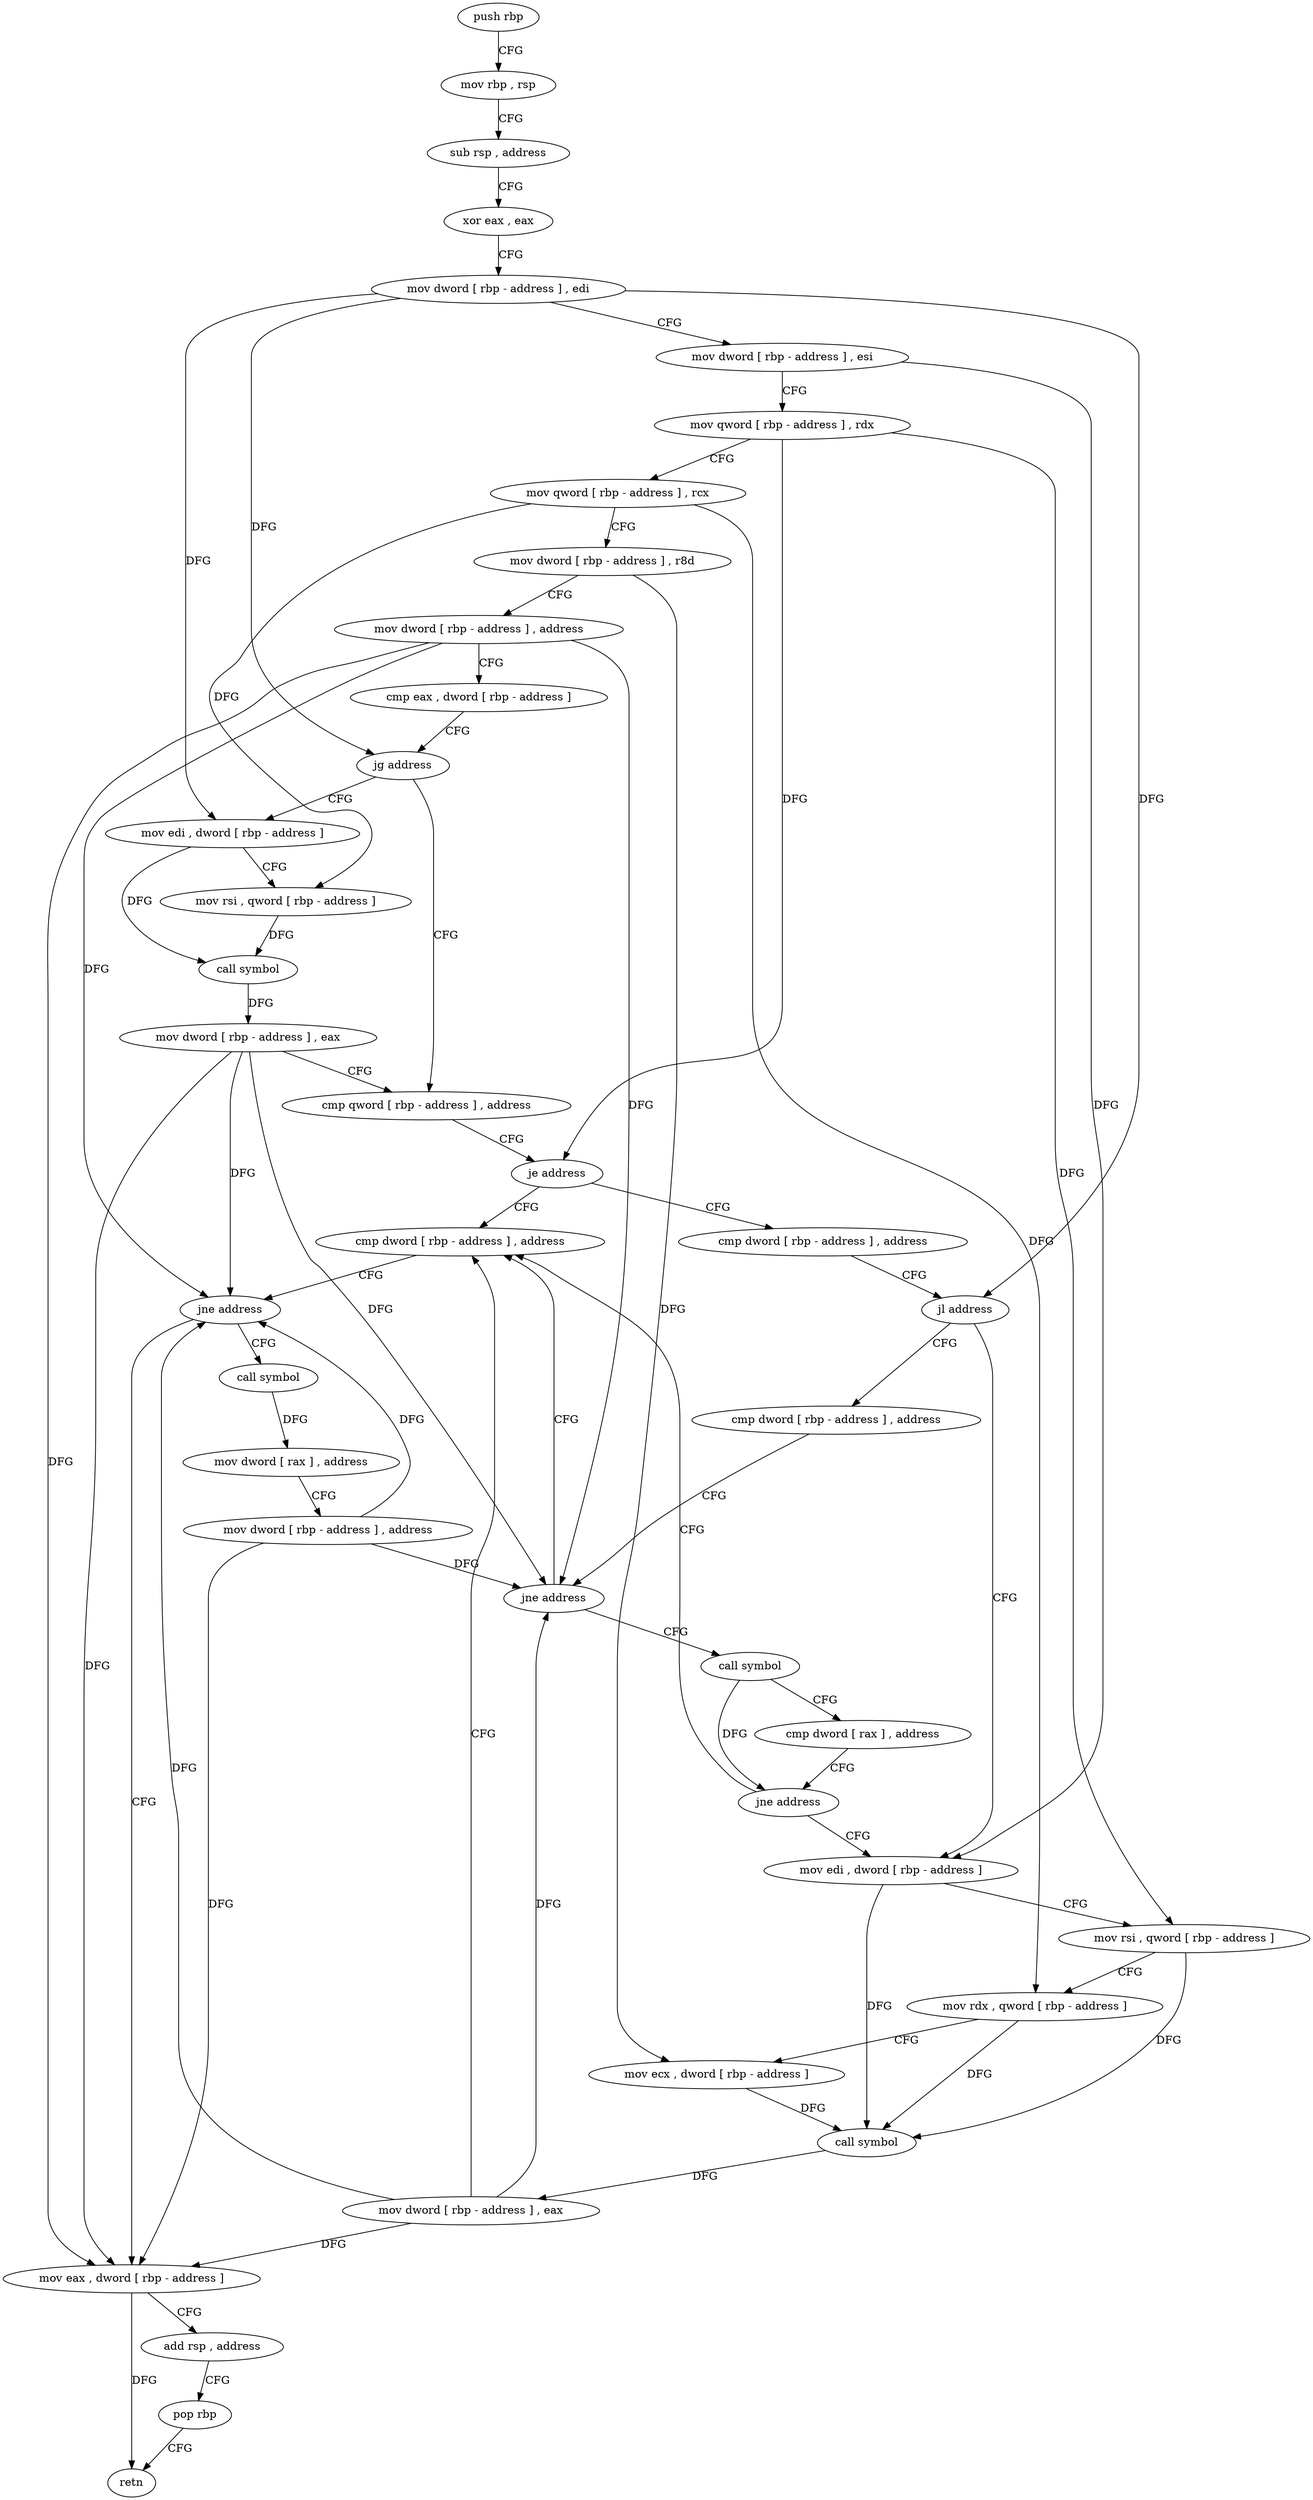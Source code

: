 digraph "func" {
"4256512" [label = "push rbp" ]
"4256513" [label = "mov rbp , rsp" ]
"4256516" [label = "sub rsp , address" ]
"4256520" [label = "xor eax , eax" ]
"4256522" [label = "mov dword [ rbp - address ] , edi" ]
"4256525" [label = "mov dword [ rbp - address ] , esi" ]
"4256528" [label = "mov qword [ rbp - address ] , rdx" ]
"4256532" [label = "mov qword [ rbp - address ] , rcx" ]
"4256536" [label = "mov dword [ rbp - address ] , r8d" ]
"4256540" [label = "mov dword [ rbp - address ] , address" ]
"4256547" [label = "cmp eax , dword [ rbp - address ]" ]
"4256550" [label = "jg address" ]
"4256571" [label = "cmp qword [ rbp - address ] , address" ]
"4256556" [label = "mov edi , dword [ rbp - address ]" ]
"4256576" [label = "je address" ]
"4256638" [label = "cmp dword [ rbp - address ] , address" ]
"4256582" [label = "cmp dword [ rbp - address ] , address" ]
"4256559" [label = "mov rsi , qword [ rbp - address ]" ]
"4256563" [label = "call symbol" ]
"4256568" [label = "mov dword [ rbp - address ] , eax" ]
"4256642" [label = "jne address" ]
"4256666" [label = "mov eax , dword [ rbp - address ]" ]
"4256648" [label = "call symbol" ]
"4256586" [label = "jl address" ]
"4256616" [label = "mov edi , dword [ rbp - address ]" ]
"4256592" [label = "cmp dword [ rbp - address ] , address" ]
"4256669" [label = "add rsp , address" ]
"4256673" [label = "pop rbp" ]
"4256674" [label = "retn" ]
"4256653" [label = "mov dword [ rax ] , address" ]
"4256659" [label = "mov dword [ rbp - address ] , address" ]
"4256619" [label = "mov rsi , qword [ rbp - address ]" ]
"4256623" [label = "mov rdx , qword [ rbp - address ]" ]
"4256627" [label = "mov ecx , dword [ rbp - address ]" ]
"4256630" [label = "call symbol" ]
"4256635" [label = "mov dword [ rbp - address ] , eax" ]
"4256596" [label = "jne address" ]
"4256602" [label = "call symbol" ]
"4256607" [label = "cmp dword [ rax ] , address" ]
"4256610" [label = "jne address" ]
"4256512" -> "4256513" [ label = "CFG" ]
"4256513" -> "4256516" [ label = "CFG" ]
"4256516" -> "4256520" [ label = "CFG" ]
"4256520" -> "4256522" [ label = "CFG" ]
"4256522" -> "4256525" [ label = "CFG" ]
"4256522" -> "4256550" [ label = "DFG" ]
"4256522" -> "4256556" [ label = "DFG" ]
"4256522" -> "4256586" [ label = "DFG" ]
"4256525" -> "4256528" [ label = "CFG" ]
"4256525" -> "4256616" [ label = "DFG" ]
"4256528" -> "4256532" [ label = "CFG" ]
"4256528" -> "4256576" [ label = "DFG" ]
"4256528" -> "4256619" [ label = "DFG" ]
"4256532" -> "4256536" [ label = "CFG" ]
"4256532" -> "4256559" [ label = "DFG" ]
"4256532" -> "4256623" [ label = "DFG" ]
"4256536" -> "4256540" [ label = "CFG" ]
"4256536" -> "4256627" [ label = "DFG" ]
"4256540" -> "4256547" [ label = "CFG" ]
"4256540" -> "4256642" [ label = "DFG" ]
"4256540" -> "4256666" [ label = "DFG" ]
"4256540" -> "4256596" [ label = "DFG" ]
"4256547" -> "4256550" [ label = "CFG" ]
"4256550" -> "4256571" [ label = "CFG" ]
"4256550" -> "4256556" [ label = "CFG" ]
"4256571" -> "4256576" [ label = "CFG" ]
"4256556" -> "4256559" [ label = "CFG" ]
"4256556" -> "4256563" [ label = "DFG" ]
"4256576" -> "4256638" [ label = "CFG" ]
"4256576" -> "4256582" [ label = "CFG" ]
"4256638" -> "4256642" [ label = "CFG" ]
"4256582" -> "4256586" [ label = "CFG" ]
"4256559" -> "4256563" [ label = "DFG" ]
"4256563" -> "4256568" [ label = "DFG" ]
"4256568" -> "4256571" [ label = "CFG" ]
"4256568" -> "4256642" [ label = "DFG" ]
"4256568" -> "4256666" [ label = "DFG" ]
"4256568" -> "4256596" [ label = "DFG" ]
"4256642" -> "4256666" [ label = "CFG" ]
"4256642" -> "4256648" [ label = "CFG" ]
"4256666" -> "4256669" [ label = "CFG" ]
"4256666" -> "4256674" [ label = "DFG" ]
"4256648" -> "4256653" [ label = "DFG" ]
"4256586" -> "4256616" [ label = "CFG" ]
"4256586" -> "4256592" [ label = "CFG" ]
"4256616" -> "4256619" [ label = "CFG" ]
"4256616" -> "4256630" [ label = "DFG" ]
"4256592" -> "4256596" [ label = "CFG" ]
"4256669" -> "4256673" [ label = "CFG" ]
"4256673" -> "4256674" [ label = "CFG" ]
"4256653" -> "4256659" [ label = "CFG" ]
"4256659" -> "4256666" [ label = "DFG" ]
"4256659" -> "4256642" [ label = "DFG" ]
"4256659" -> "4256596" [ label = "DFG" ]
"4256619" -> "4256623" [ label = "CFG" ]
"4256619" -> "4256630" [ label = "DFG" ]
"4256623" -> "4256627" [ label = "CFG" ]
"4256623" -> "4256630" [ label = "DFG" ]
"4256627" -> "4256630" [ label = "DFG" ]
"4256630" -> "4256635" [ label = "DFG" ]
"4256635" -> "4256638" [ label = "CFG" ]
"4256635" -> "4256642" [ label = "DFG" ]
"4256635" -> "4256666" [ label = "DFG" ]
"4256635" -> "4256596" [ label = "DFG" ]
"4256596" -> "4256638" [ label = "CFG" ]
"4256596" -> "4256602" [ label = "CFG" ]
"4256602" -> "4256607" [ label = "CFG" ]
"4256602" -> "4256610" [ label = "DFG" ]
"4256607" -> "4256610" [ label = "CFG" ]
"4256610" -> "4256638" [ label = "CFG" ]
"4256610" -> "4256616" [ label = "CFG" ]
}
